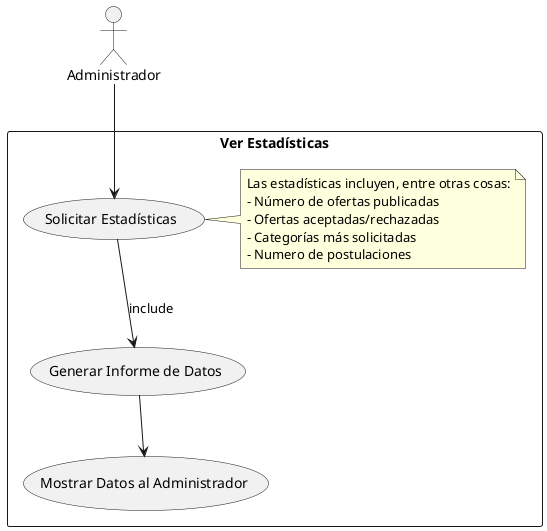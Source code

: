 @startuml
actor Administrador

rectangle "Ver Estadísticas" {
    Administrador --> (Solicitar Estadísticas)
    (Solicitar Estadísticas) --> (Generar Informe de Datos) : «include»
    (Generar Informe de Datos) --> (Mostrar Datos al Administrador)

    note right of (Solicitar Estadísticas)
        Las estadísticas incluyen, entre otras cosas:
        - Número de ofertas publicadas
        - Ofertas aceptadas/rechazadas
        - Categorías más solicitadas
        - Numero de postulaciones
    end note
}
@enduml